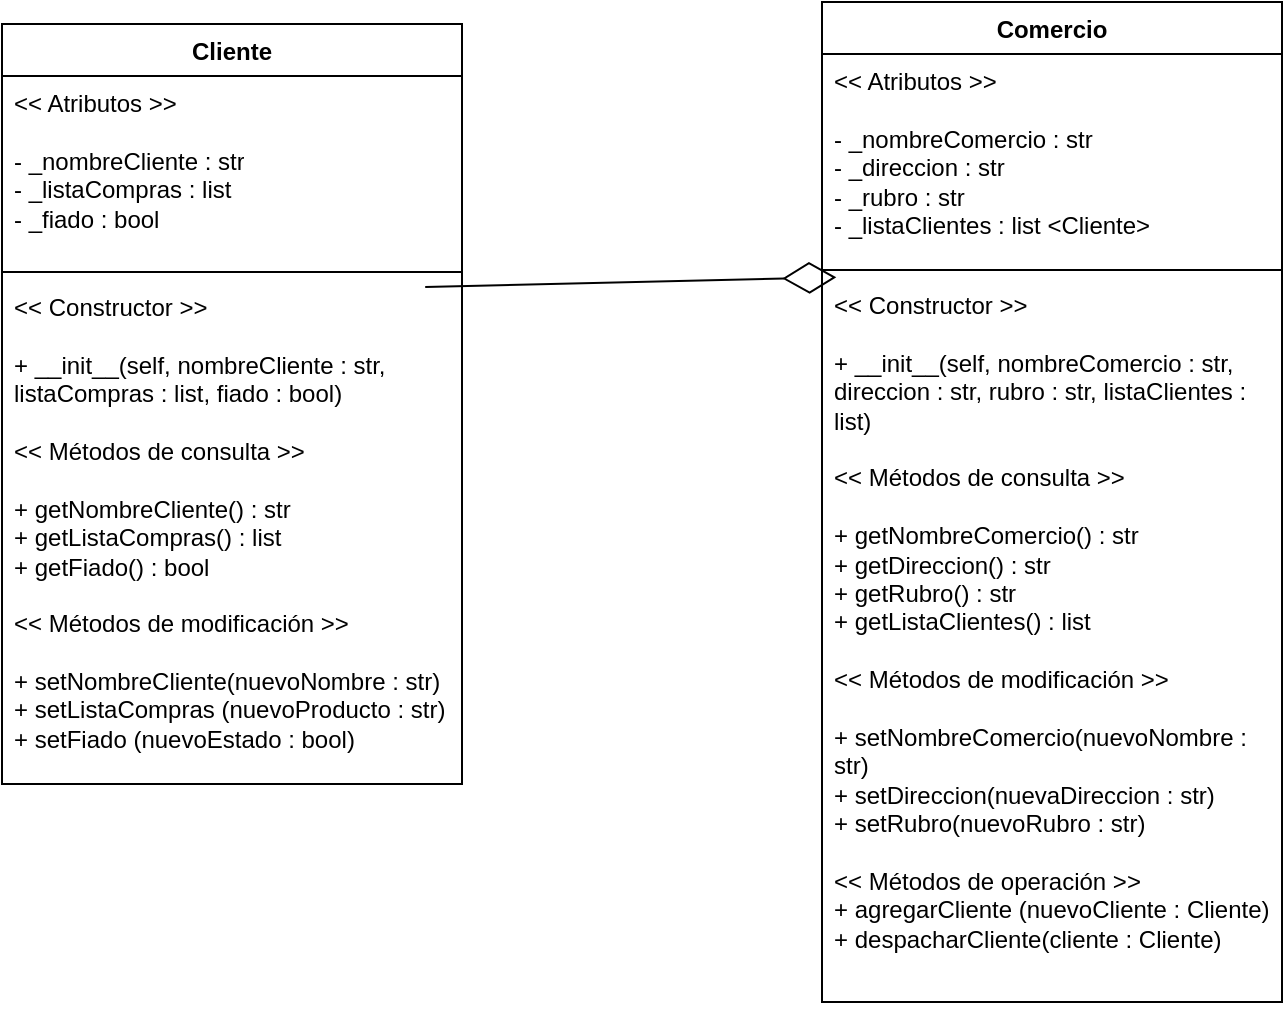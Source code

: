 <mxfile version="24.7.8" pages="2">
  <diagram name="inciso a" id="aPFbauU9s5RE_rniLczh">
    <mxGraphModel dx="524" dy="606" grid="1" gridSize="10" guides="1" tooltips="1" connect="1" arrows="1" fold="1" page="1" pageScale="1" pageWidth="827" pageHeight="1169" math="0" shadow="0">
      <root>
        <mxCell id="0" />
        <mxCell id="1" parent="0" />
        <mxCell id="Q-PwHv0v0kUvqrNEGWBk-1" value="Cliente" style="swimlane;fontStyle=1;align=center;verticalAlign=top;childLayout=stackLayout;horizontal=1;startSize=26;horizontalStack=0;resizeParent=1;resizeParentMax=0;resizeLast=0;collapsible=1;marginBottom=0;whiteSpace=wrap;html=1;" vertex="1" parent="1">
          <mxGeometry x="30" y="421" width="230" height="380" as="geometry" />
        </mxCell>
        <mxCell id="Q-PwHv0v0kUvqrNEGWBk-2" value="&lt;div&gt;&amp;lt;&amp;lt; Atributos &amp;gt;&amp;gt;&lt;/div&gt;&lt;div&gt;&lt;br&gt;&lt;/div&gt;- _nombreCliente : str&lt;div&gt;- _listaCompras : list&lt;/div&gt;&lt;div&gt;- _fiado : bool&lt;/div&gt;" style="text;strokeColor=none;fillColor=none;align=left;verticalAlign=top;spacingLeft=4;spacingRight=4;overflow=hidden;rotatable=0;points=[[0,0.5],[1,0.5]];portConstraint=eastwest;whiteSpace=wrap;html=1;" vertex="1" parent="Q-PwHv0v0kUvqrNEGWBk-1">
          <mxGeometry y="26" width="230" height="94" as="geometry" />
        </mxCell>
        <mxCell id="Q-PwHv0v0kUvqrNEGWBk-3" value="" style="line;strokeWidth=1;fillColor=none;align=left;verticalAlign=middle;spacingTop=-1;spacingLeft=3;spacingRight=3;rotatable=0;labelPosition=right;points=[];portConstraint=eastwest;strokeColor=inherit;" vertex="1" parent="Q-PwHv0v0kUvqrNEGWBk-1">
          <mxGeometry y="120" width="230" height="8" as="geometry" />
        </mxCell>
        <mxCell id="Q-PwHv0v0kUvqrNEGWBk-4" value="&amp;lt;&amp;lt; Constructor &amp;gt;&amp;gt;&lt;div&gt;&lt;br&gt;&lt;/div&gt;&lt;div&gt;+ __init__(self, nombreCliente : str, listaCompras : list, fiado : bool)&lt;/div&gt;&lt;div&gt;&lt;br&gt;&lt;/div&gt;&lt;div&gt;&amp;lt;&amp;lt; Métodos de consulta &amp;gt;&amp;gt;&lt;/div&gt;&lt;div&gt;&lt;br&gt;&lt;/div&gt;&lt;div&gt;+ getNombreCliente() : str&lt;/div&gt;&lt;div&gt;+ getListaCompras() : list&lt;/div&gt;&lt;div&gt;+ getFiado() : bool&lt;/div&gt;&lt;div&gt;&lt;br&gt;&lt;/div&gt;&lt;div&gt;&amp;lt;&amp;lt; Métodos de modificación &amp;gt;&amp;gt;&lt;/div&gt;&lt;div&gt;&lt;br&gt;&lt;/div&gt;&lt;div&gt;+ setNombreCliente(nuevoNombre : str)&lt;/div&gt;&lt;div&gt;+ setListaCompras (nuevoProducto : str)&lt;/div&gt;&lt;div&gt;+ setFiado (nuevoEstado : bool)&lt;/div&gt;&lt;div&gt;&lt;br&gt;&lt;/div&gt;&lt;div&gt;&lt;br&gt;&lt;/div&gt;&lt;div&gt;&lt;br&gt;&lt;/div&gt;" style="text;strokeColor=none;fillColor=none;align=left;verticalAlign=top;spacingLeft=4;spacingRight=4;overflow=hidden;rotatable=0;points=[[0,0.5],[1,0.5]];portConstraint=eastwest;whiteSpace=wrap;html=1;" vertex="1" parent="Q-PwHv0v0kUvqrNEGWBk-1">
          <mxGeometry y="128" width="230" height="252" as="geometry" />
        </mxCell>
        <mxCell id="Q-PwHv0v0kUvqrNEGWBk-5" value="Comercio" style="swimlane;fontStyle=1;align=center;verticalAlign=top;childLayout=stackLayout;horizontal=1;startSize=26;horizontalStack=0;resizeParent=1;resizeParentMax=0;resizeLast=0;collapsible=1;marginBottom=0;whiteSpace=wrap;html=1;" vertex="1" parent="1">
          <mxGeometry x="440" y="410" width="230" height="500" as="geometry" />
        </mxCell>
        <mxCell id="Q-PwHv0v0kUvqrNEGWBk-6" value="&lt;div&gt;&amp;lt;&amp;lt; Atributos &amp;gt;&amp;gt;&lt;/div&gt;&lt;div&gt;&lt;br&gt;&lt;/div&gt;- _nombreComercio : str&lt;div&gt;- _direccion : str&lt;/div&gt;&lt;div&gt;- _rubro : str&lt;/div&gt;&lt;div&gt;- _listaClientes : list &amp;lt;Cliente&amp;gt;&lt;/div&gt;" style="text;strokeColor=none;fillColor=none;align=left;verticalAlign=top;spacingLeft=4;spacingRight=4;overflow=hidden;rotatable=0;points=[[0,0.5],[1,0.5]];portConstraint=eastwest;whiteSpace=wrap;html=1;" vertex="1" parent="Q-PwHv0v0kUvqrNEGWBk-5">
          <mxGeometry y="26" width="230" height="104" as="geometry" />
        </mxCell>
        <mxCell id="Q-PwHv0v0kUvqrNEGWBk-7" value="" style="line;strokeWidth=1;fillColor=none;align=left;verticalAlign=middle;spacingTop=-1;spacingLeft=3;spacingRight=3;rotatable=0;labelPosition=right;points=[];portConstraint=eastwest;strokeColor=inherit;" vertex="1" parent="Q-PwHv0v0kUvqrNEGWBk-5">
          <mxGeometry y="130" width="230" height="8" as="geometry" />
        </mxCell>
        <mxCell id="Q-PwHv0v0kUvqrNEGWBk-8" value="&amp;lt;&amp;lt; Constructor &amp;gt;&amp;gt;&lt;div&gt;&lt;br&gt;&lt;/div&gt;&lt;div&gt;+ __init__(self, nombreComercio : str, direccion : str, rubro : str, listaClientes : list)&lt;/div&gt;&lt;div&gt;&lt;br&gt;&lt;/div&gt;&lt;div&gt;&amp;lt;&amp;lt; Métodos de consulta &amp;gt;&amp;gt;&lt;/div&gt;&lt;div&gt;&lt;br&gt;&lt;/div&gt;&lt;div&gt;+ getNombreComercio() : str&lt;/div&gt;&lt;div&gt;+ getDireccion() : str&lt;/div&gt;&lt;div&gt;+ getRubro() : str&lt;/div&gt;&lt;div&gt;+ getListaClientes() : list&lt;/div&gt;&lt;div&gt;&lt;br&gt;&lt;/div&gt;&lt;div&gt;&amp;lt;&amp;lt; Métodos de modificación &amp;gt;&amp;gt;&lt;/div&gt;&lt;div&gt;&lt;br&gt;&lt;/div&gt;&lt;div&gt;+ setNombreComercio(nuevoNombre : str)&lt;/div&gt;&lt;div&gt;+ setDireccion(nuevaDireccion : str)&lt;/div&gt;&lt;div&gt;+ setRubro(nuevoRubro : str)&lt;/div&gt;&lt;div&gt;&lt;br&gt;&lt;/div&gt;&lt;div&gt;&amp;lt;&amp;lt; Métodos de operación &amp;gt;&amp;gt;&lt;/div&gt;&lt;div&gt;+ agregarCliente (nuevoCliente : Cliente)&lt;/div&gt;&lt;div&gt;+ despacharCliente(cliente : Cliente)&lt;/div&gt;&lt;div&gt;&lt;br&gt;&lt;/div&gt;" style="text;strokeColor=none;fillColor=none;align=left;verticalAlign=top;spacingLeft=4;spacingRight=4;overflow=hidden;rotatable=0;points=[[0,0.5],[1,0.5]];portConstraint=eastwest;whiteSpace=wrap;html=1;" vertex="1" parent="Q-PwHv0v0kUvqrNEGWBk-5">
          <mxGeometry y="138" width="230" height="362" as="geometry" />
        </mxCell>
        <mxCell id="IRzQqBdBgdxBTYz1_FYi-1" value="" style="endArrow=diamondThin;endFill=0;endSize=24;html=1;rounded=0;entryX=0.031;entryY=-0.001;entryDx=0;entryDy=0;entryPerimeter=0;exitX=0.92;exitY=0.014;exitDx=0;exitDy=0;exitPerimeter=0;" edge="1" parent="1" source="Q-PwHv0v0kUvqrNEGWBk-4" target="Q-PwHv0v0kUvqrNEGWBk-8">
          <mxGeometry width="160" relative="1" as="geometry">
            <mxPoint x="270" y="560" as="sourcePoint" />
            <mxPoint x="430" y="560" as="targetPoint" />
          </mxGeometry>
        </mxCell>
      </root>
    </mxGraphModel>
  </diagram>
  <diagram id="693G98NqkIxAGAJRugXz" name="inciso b">
    <mxGraphModel dx="524" dy="606" grid="1" gridSize="10" guides="1" tooltips="1" connect="1" arrows="1" fold="1" page="1" pageScale="1" pageWidth="827" pageHeight="1169" math="0" shadow="0">
      <root>
        <mxCell id="0" />
        <mxCell id="1" parent="0" />
        <mxCell id="-qITUyi_F_6fCitwYmtL-1" value="Tema" style="swimlane;fontStyle=1;align=center;verticalAlign=top;childLayout=stackLayout;horizontal=1;startSize=26;horizontalStack=0;resizeParent=1;resizeParentMax=0;resizeLast=0;collapsible=1;marginBottom=0;whiteSpace=wrap;html=1;" vertex="1" parent="1">
          <mxGeometry x="400" y="50" width="190" height="400" as="geometry" />
        </mxCell>
        <mxCell id="-qITUyi_F_6fCitwYmtL-2" value="&amp;lt;&amp;lt; Atributos &amp;gt;&amp;gt;&lt;div&gt;&lt;br&gt;&lt;/div&gt;&lt;div&gt;- _nombre : str&lt;/div&gt;&lt;div&gt;- _duracion : str&lt;/div&gt;&lt;div&gt;- _letra : str&lt;/div&gt;" style="text;strokeColor=none;fillColor=none;align=left;verticalAlign=top;spacingLeft=4;spacingRight=4;overflow=hidden;rotatable=0;points=[[0,0.5],[1,0.5]];portConstraint=eastwest;whiteSpace=wrap;html=1;" vertex="1" parent="-qITUyi_F_6fCitwYmtL-1">
          <mxGeometry y="26" width="190" height="94" as="geometry" />
        </mxCell>
        <mxCell id="-qITUyi_F_6fCitwYmtL-3" value="" style="line;strokeWidth=1;fillColor=none;align=left;verticalAlign=middle;spacingTop=-1;spacingLeft=3;spacingRight=3;rotatable=0;labelPosition=right;points=[];portConstraint=eastwest;strokeColor=inherit;" vertex="1" parent="-qITUyi_F_6fCitwYmtL-1">
          <mxGeometry y="120" width="190" height="8" as="geometry" />
        </mxCell>
        <mxCell id="-qITUyi_F_6fCitwYmtL-4" value="&amp;lt;&amp;lt; Constructor &amp;gt;&amp;gt;&lt;div&gt;&lt;br&gt;&lt;/div&gt;&lt;div&gt;+ __init__(self, nombre : str, duracion : str, letra : str)&lt;/div&gt;&lt;div&gt;&lt;br&gt;&lt;/div&gt;&lt;div&gt;&amp;lt;&amp;lt; Métodos de consulta &amp;gt;&amp;gt;&lt;/div&gt;&lt;div&gt;&lt;br&gt;&lt;/div&gt;&lt;div&gt;+ getNombre() : str&lt;/div&gt;&lt;div&gt;+ getDuracion() : str&lt;/div&gt;&lt;div&gt;+ getLetra() : str&lt;/div&gt;&lt;div&gt;&lt;br&gt;&lt;/div&gt;&lt;div&gt;&amp;lt;&amp;lt; Métodos de modificación &amp;gt;&amp;gt;&lt;/div&gt;&lt;div&gt;&lt;br&gt;&lt;/div&gt;&lt;div&gt;+ setNombre(nuevoNombre : str)&lt;/div&gt;&lt;div&gt;+ setDuracion(nuevaDuracion : str)&lt;/div&gt;&lt;div&gt;+ setLetra(nuevaLetra : str)&lt;/div&gt;&lt;div&gt;&lt;br&gt;&lt;/div&gt;&lt;div&gt;&lt;br&gt;&lt;/div&gt;" style="text;strokeColor=none;fillColor=none;align=left;verticalAlign=top;spacingLeft=4;spacingRight=4;overflow=hidden;rotatable=0;points=[[0,0.5],[1,0.5]];portConstraint=eastwest;whiteSpace=wrap;html=1;" vertex="1" parent="-qITUyi_F_6fCitwYmtL-1">
          <mxGeometry y="128" width="190" height="272" as="geometry" />
        </mxCell>
        <mxCell id="-qITUyi_F_6fCitwYmtL-5" value="AlbumMusical" style="swimlane;fontStyle=1;align=center;verticalAlign=top;childLayout=stackLayout;horizontal=1;startSize=26;horizontalStack=0;resizeParent=1;resizeParentMax=0;resizeLast=0;collapsible=1;marginBottom=0;whiteSpace=wrap;html=1;" vertex="1" parent="1">
          <mxGeometry x="10" y="60" width="210" height="410" as="geometry" />
        </mxCell>
        <mxCell id="eFt8nz2GvBEg0XChJVV--1" value="" style="endArrow=diamondThin;endFill=1;endSize=24;html=1;rounded=0;exitX=-0.017;exitY=0.042;exitDx=0;exitDy=0;exitPerimeter=0;" edge="1" parent="-qITUyi_F_6fCitwYmtL-5" source="-qITUyi_F_6fCitwYmtL-1">
          <mxGeometry width="160" relative="1" as="geometry">
            <mxPoint x="50" y="20" as="sourcePoint" />
            <mxPoint x="210" y="20" as="targetPoint" />
          </mxGeometry>
        </mxCell>
        <mxCell id="-qITUyi_F_6fCitwYmtL-6" value="&amp;lt;&amp;lt; Atributos &amp;gt;&amp;gt;&lt;div&gt;&lt;br&gt;&lt;/div&gt;&lt;div&gt;- _nombreAlbum: str&lt;/div&gt;&lt;div&gt;- _temas : list &amp;lt;Tema&amp;gt;&lt;/div&gt;" style="text;strokeColor=none;fillColor=none;align=left;verticalAlign=top;spacingLeft=4;spacingRight=4;overflow=hidden;rotatable=0;points=[[0,0.5],[1,0.5]];portConstraint=eastwest;whiteSpace=wrap;html=1;" vertex="1" parent="-qITUyi_F_6fCitwYmtL-5">
          <mxGeometry y="26" width="210" height="84" as="geometry" />
        </mxCell>
        <mxCell id="-qITUyi_F_6fCitwYmtL-7" value="" style="line;strokeWidth=1;fillColor=none;align=left;verticalAlign=middle;spacingTop=-1;spacingLeft=3;spacingRight=3;rotatable=0;labelPosition=right;points=[];portConstraint=eastwest;strokeColor=inherit;" vertex="1" parent="-qITUyi_F_6fCitwYmtL-5">
          <mxGeometry y="110" width="210" height="8" as="geometry" />
        </mxCell>
        <mxCell id="-qITUyi_F_6fCitwYmtL-8" value="&amp;lt;&amp;lt; Constructor &amp;gt;&amp;gt;&lt;div&gt;&lt;br&gt;&lt;/div&gt;&lt;div&gt;+ __init__(self, nombreAlbum : str)&lt;/div&gt;&lt;div&gt;&lt;br&gt;&lt;/div&gt;&lt;div&gt;&amp;lt;&amp;lt; Métodos de consulta &amp;gt;&amp;gt;&lt;/div&gt;&lt;div&gt;&lt;br&gt;&lt;/div&gt;&lt;div&gt;+ getNombreAlbum() : str&lt;/div&gt;&lt;div&gt;+ getTemas() : list &amp;lt;Tema&amp;gt;&lt;/div&gt;&lt;div&gt;&lt;br&gt;&lt;/div&gt;&lt;div&gt;&amp;lt;&amp;lt; Métodos de modificación &amp;gt;&amp;gt;&lt;/div&gt;&lt;div&gt;&lt;br&gt;&lt;/div&gt;&lt;div&gt;+ setNombreAlbum(nuevoNombre : str)&amp;nbsp;&lt;/div&gt;&lt;div&gt;&lt;br&gt;&lt;/div&gt;&lt;div&gt;&amp;lt;&amp;lt; Métodos de operación &amp;gt;&amp;gt;&lt;/div&gt;&lt;div&gt;&lt;br&gt;&lt;/div&gt;&lt;div&gt;+ agregarTema(nombre : str, duracion : str, letra : str)&lt;/div&gt;&lt;div&gt;&lt;br&gt;&lt;/div&gt;" style="text;strokeColor=none;fillColor=none;align=left;verticalAlign=top;spacingLeft=4;spacingRight=4;overflow=hidden;rotatable=0;points=[[0,0.5],[1,0.5]];portConstraint=eastwest;whiteSpace=wrap;html=1;" vertex="1" parent="-qITUyi_F_6fCitwYmtL-5">
          <mxGeometry y="118" width="210" height="292" as="geometry" />
        </mxCell>
      </root>
    </mxGraphModel>
  </diagram>
</mxfile>
